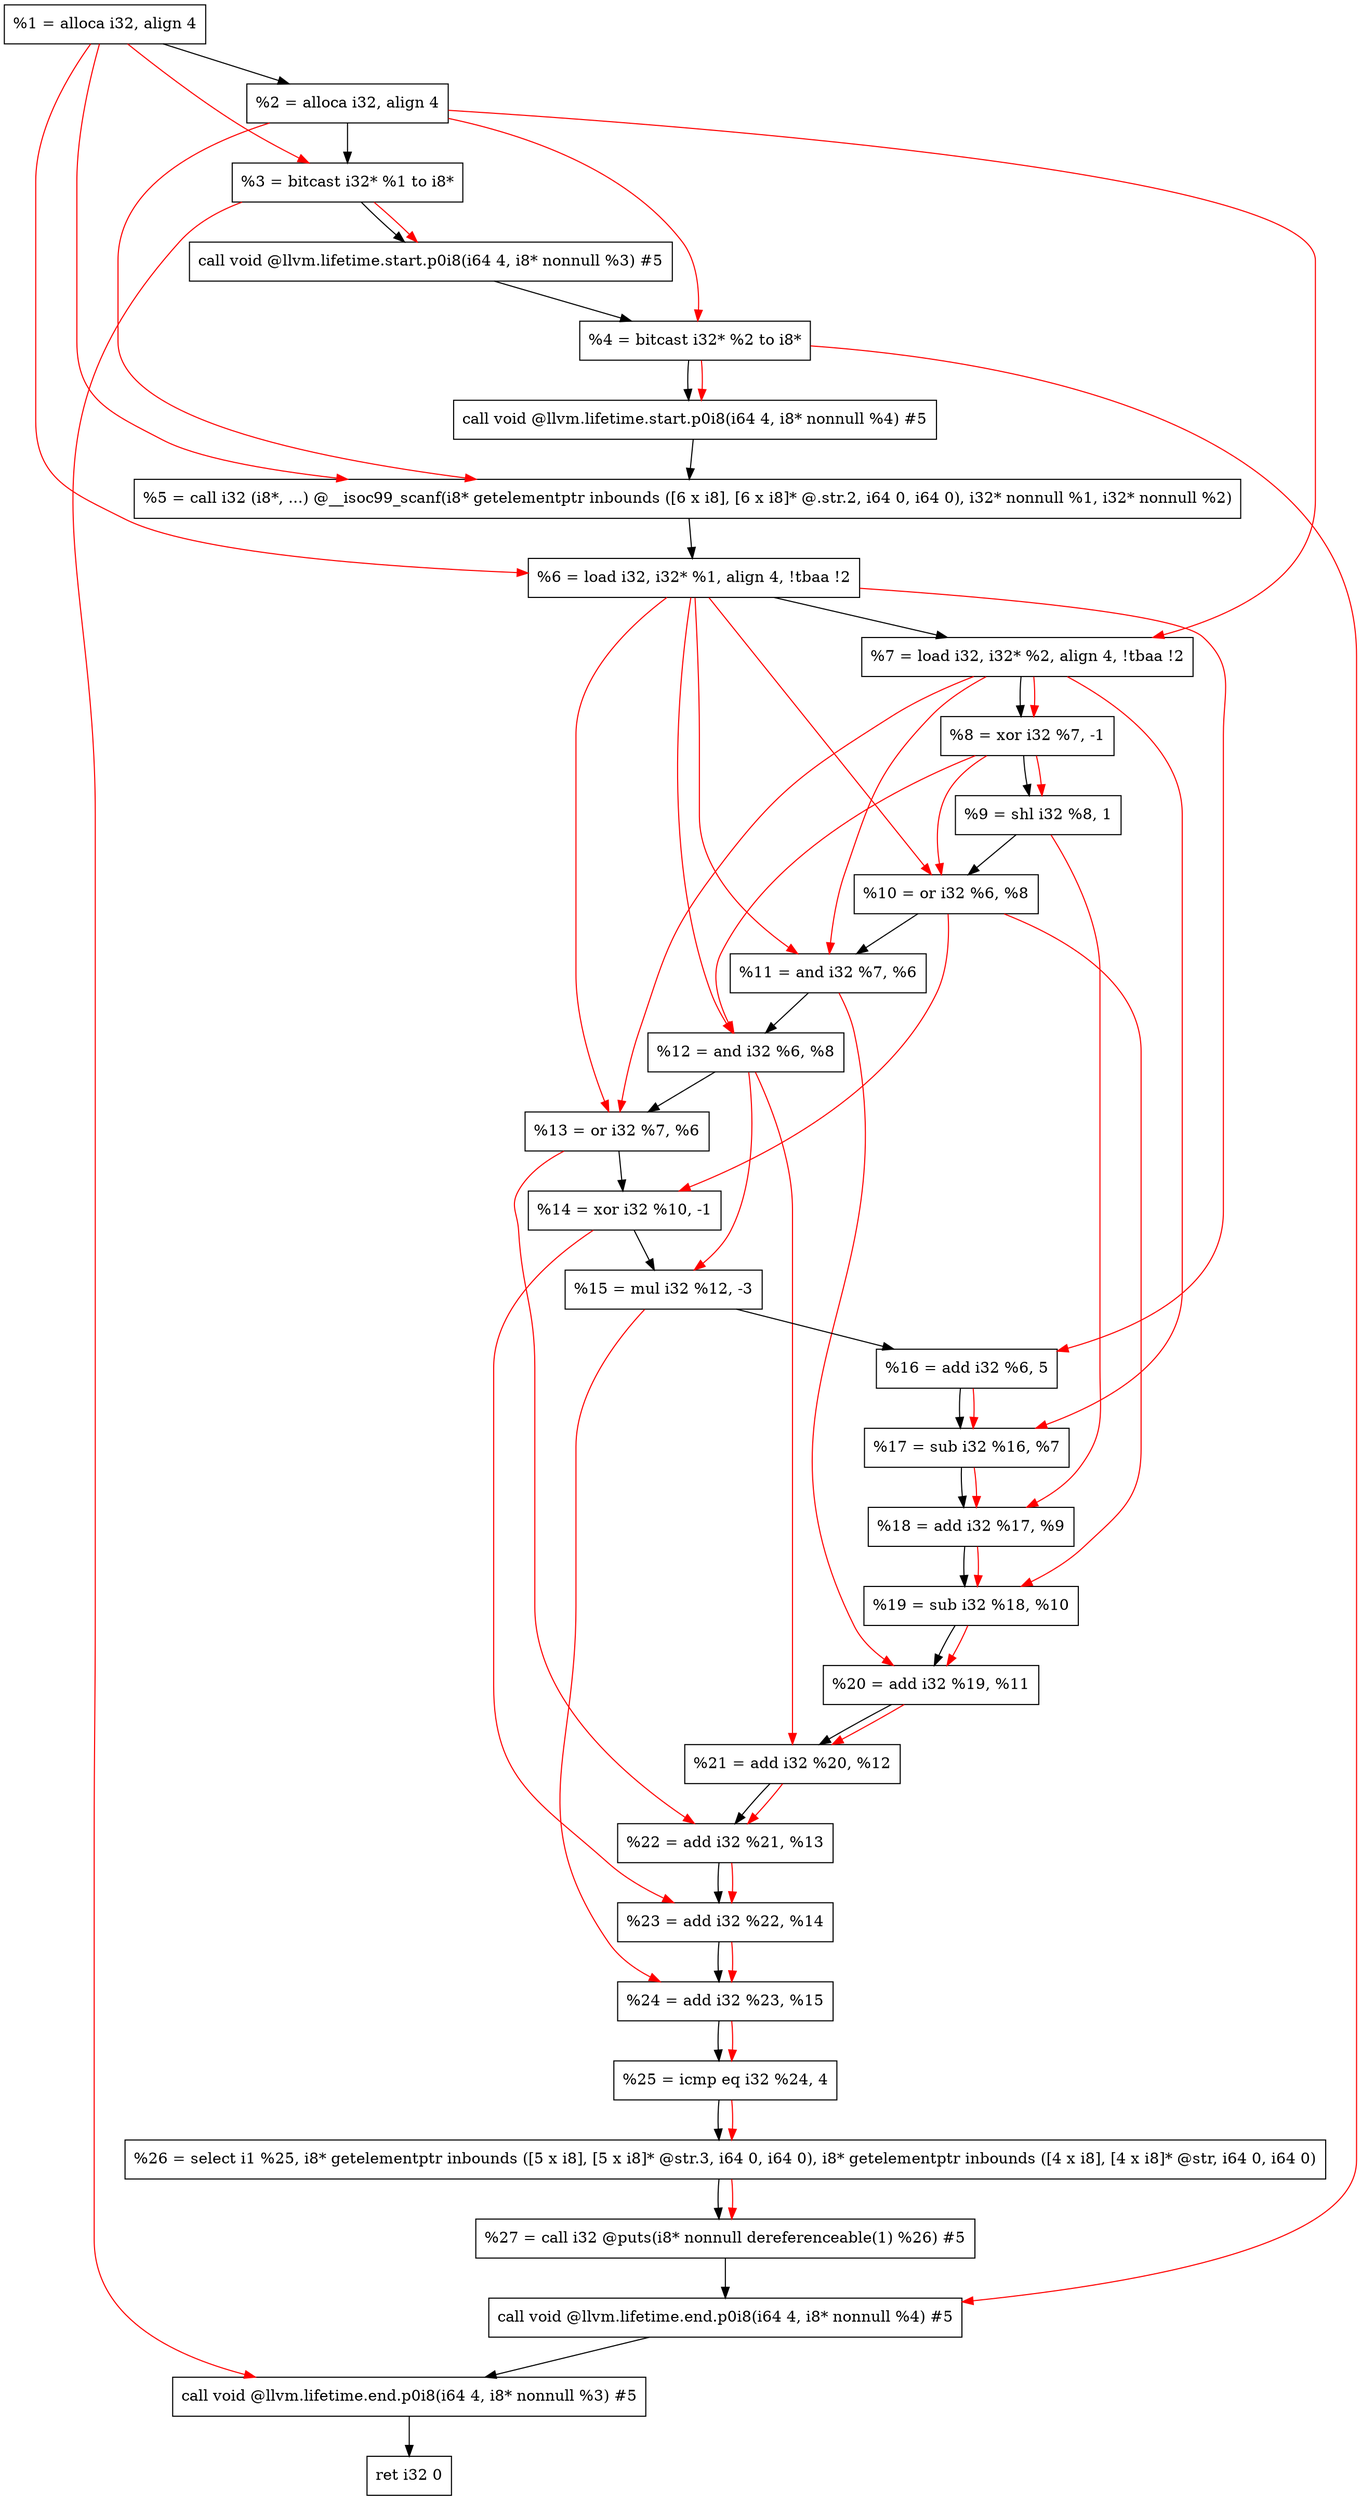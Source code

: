 digraph "DFG for'main' function" {
	Node0x8c3968[shape=record, label="  %1 = alloca i32, align 4"];
	Node0x8c39e8[shape=record, label="  %2 = alloca i32, align 4"];
	Node0x8c3a78[shape=record, label="  %3 = bitcast i32* %1 to i8*"];
	Node0x8c3ed8[shape=record, label="  call void @llvm.lifetime.start.p0i8(i64 4, i8* nonnull %3) #5"];
	Node0x8c3fb8[shape=record, label="  %4 = bitcast i32* %2 to i8*"];
	Node0x8c40d8[shape=record, label="  call void @llvm.lifetime.start.p0i8(i64 4, i8* nonnull %4) #5"];
	Node0x8c4310[shape=record, label="  %5 = call i32 (i8*, ...) @__isoc99_scanf(i8* getelementptr inbounds ([6 x i8], [6 x i8]* @.str.2, i64 0, i64 0), i32* nonnull %1, i32* nonnull %2)"];
	Node0x8c43c8[shape=record, label="  %6 = load i32, i32* %1, align 4, !tbaa !2"];
	Node0x8c5338[shape=record, label="  %7 = load i32, i32* %2, align 4, !tbaa !2"];
	Node0x8c59c0[shape=record, label="  %8 = xor i32 %7, -1"];
	Node0x8c5a30[shape=record, label="  %9 = shl i32 %8, 1"];
	Node0x8c5aa0[shape=record, label="  %10 = or i32 %6, %8"];
	Node0x8c5b10[shape=record, label="  %11 = and i32 %7, %6"];
	Node0x8c5b80[shape=record, label="  %12 = and i32 %6, %8"];
	Node0x8c5bf0[shape=record, label="  %13 = or i32 %7, %6"];
	Node0x8c5c60[shape=record, label="  %14 = xor i32 %10, -1"];
	Node0x8c5cd0[shape=record, label="  %15 = mul i32 %12, -3"];
	Node0x8c5d40[shape=record, label="  %16 = add i32 %6, 5"];
	Node0x8c5db0[shape=record, label="  %17 = sub i32 %16, %7"];
	Node0x8c5e20[shape=record, label="  %18 = add i32 %17, %9"];
	Node0x8c5e90[shape=record, label="  %19 = sub i32 %18, %10"];
	Node0x8c5f00[shape=record, label="  %20 = add i32 %19, %11"];
	Node0x8c5f70[shape=record, label="  %21 = add i32 %20, %12"];
	Node0x8c5fe0[shape=record, label="  %22 = add i32 %21, %13"];
	Node0x8c6050[shape=record, label="  %23 = add i32 %22, %14"];
	Node0x8c60c0[shape=record, label="  %24 = add i32 %23, %15"];
	Node0x8c6130[shape=record, label="  %25 = icmp eq i32 %24, 4"];
	Node0x8649d8[shape=record, label="  %26 = select i1 %25, i8* getelementptr inbounds ([5 x i8], [5 x i8]* @str.3, i64 0, i64 0), i8* getelementptr inbounds ([4 x i8], [4 x i8]* @str, i64 0, i64 0)"];
	Node0x8c61c0[shape=record, label="  %27 = call i32 @puts(i8* nonnull dereferenceable(1) %26) #5"];
	Node0x8c6418[shape=record, label="  call void @llvm.lifetime.end.p0i8(i64 4, i8* nonnull %4) #5"];
	Node0x8c6578[shape=record, label="  call void @llvm.lifetime.end.p0i8(i64 4, i8* nonnull %3) #5"];
	Node0x8c6638[shape=record, label="  ret i32 0"];
	Node0x8c3968 -> Node0x8c39e8;
	Node0x8c39e8 -> Node0x8c3a78;
	Node0x8c3a78 -> Node0x8c3ed8;
	Node0x8c3ed8 -> Node0x8c3fb8;
	Node0x8c3fb8 -> Node0x8c40d8;
	Node0x8c40d8 -> Node0x8c4310;
	Node0x8c4310 -> Node0x8c43c8;
	Node0x8c43c8 -> Node0x8c5338;
	Node0x8c5338 -> Node0x8c59c0;
	Node0x8c59c0 -> Node0x8c5a30;
	Node0x8c5a30 -> Node0x8c5aa0;
	Node0x8c5aa0 -> Node0x8c5b10;
	Node0x8c5b10 -> Node0x8c5b80;
	Node0x8c5b80 -> Node0x8c5bf0;
	Node0x8c5bf0 -> Node0x8c5c60;
	Node0x8c5c60 -> Node0x8c5cd0;
	Node0x8c5cd0 -> Node0x8c5d40;
	Node0x8c5d40 -> Node0x8c5db0;
	Node0x8c5db0 -> Node0x8c5e20;
	Node0x8c5e20 -> Node0x8c5e90;
	Node0x8c5e90 -> Node0x8c5f00;
	Node0x8c5f00 -> Node0x8c5f70;
	Node0x8c5f70 -> Node0x8c5fe0;
	Node0x8c5fe0 -> Node0x8c6050;
	Node0x8c6050 -> Node0x8c60c0;
	Node0x8c60c0 -> Node0x8c6130;
	Node0x8c6130 -> Node0x8649d8;
	Node0x8649d8 -> Node0x8c61c0;
	Node0x8c61c0 -> Node0x8c6418;
	Node0x8c6418 -> Node0x8c6578;
	Node0x8c6578 -> Node0x8c6638;
edge [color=red]
	Node0x8c3968 -> Node0x8c3a78;
	Node0x8c3a78 -> Node0x8c3ed8;
	Node0x8c39e8 -> Node0x8c3fb8;
	Node0x8c3fb8 -> Node0x8c40d8;
	Node0x8c3968 -> Node0x8c4310;
	Node0x8c39e8 -> Node0x8c4310;
	Node0x8c3968 -> Node0x8c43c8;
	Node0x8c39e8 -> Node0x8c5338;
	Node0x8c5338 -> Node0x8c59c0;
	Node0x8c59c0 -> Node0x8c5a30;
	Node0x8c43c8 -> Node0x8c5aa0;
	Node0x8c59c0 -> Node0x8c5aa0;
	Node0x8c5338 -> Node0x8c5b10;
	Node0x8c43c8 -> Node0x8c5b10;
	Node0x8c43c8 -> Node0x8c5b80;
	Node0x8c59c0 -> Node0x8c5b80;
	Node0x8c5338 -> Node0x8c5bf0;
	Node0x8c43c8 -> Node0x8c5bf0;
	Node0x8c5aa0 -> Node0x8c5c60;
	Node0x8c5b80 -> Node0x8c5cd0;
	Node0x8c43c8 -> Node0x8c5d40;
	Node0x8c5d40 -> Node0x8c5db0;
	Node0x8c5338 -> Node0x8c5db0;
	Node0x8c5db0 -> Node0x8c5e20;
	Node0x8c5a30 -> Node0x8c5e20;
	Node0x8c5e20 -> Node0x8c5e90;
	Node0x8c5aa0 -> Node0x8c5e90;
	Node0x8c5e90 -> Node0x8c5f00;
	Node0x8c5b10 -> Node0x8c5f00;
	Node0x8c5f00 -> Node0x8c5f70;
	Node0x8c5b80 -> Node0x8c5f70;
	Node0x8c5f70 -> Node0x8c5fe0;
	Node0x8c5bf0 -> Node0x8c5fe0;
	Node0x8c5fe0 -> Node0x8c6050;
	Node0x8c5c60 -> Node0x8c6050;
	Node0x8c6050 -> Node0x8c60c0;
	Node0x8c5cd0 -> Node0x8c60c0;
	Node0x8c60c0 -> Node0x8c6130;
	Node0x8c6130 -> Node0x8649d8;
	Node0x8649d8 -> Node0x8c61c0;
	Node0x8c3fb8 -> Node0x8c6418;
	Node0x8c3a78 -> Node0x8c6578;
}
